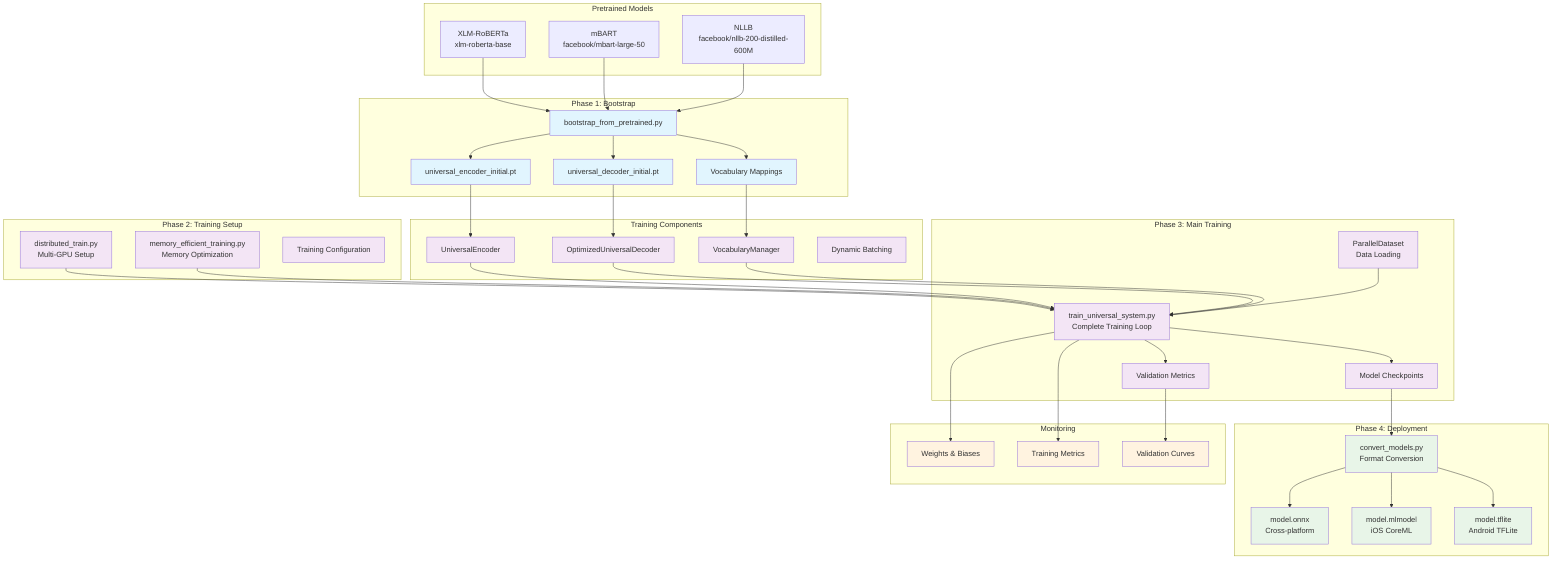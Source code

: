 graph TB
    %% Data Sources
    subgraph "Pretrained Models"
        A1[XLM-RoBERTa<br/>xlm-roberta-base]
        A2[mBART<br/>facebook/mbart-large-50]
        A3[NLLB<br/>facebook/nllb-200-distilled-600M]
    end
    
    %% Bootstrap Phase
    subgraph "Phase 1: Bootstrap"
        B1[bootstrap_from_pretrained.py]
        B2[universal_encoder_initial.pt]
        B3[universal_decoder_initial.pt]
        B4[Vocabulary Mappings]
    end
    
    %% Training Infrastructure
    subgraph "Phase 2: Training Setup"
        C1[distributed_train.py<br/>Multi-GPU Setup]
        C2[memory_efficient_training.py<br/>Memory Optimization]
        C3[Training Configuration]
    end
    
    %% Main Training
    subgraph "Phase 3: Main Training"
        D1[train_universal_system.py<br/>Complete Training Loop]
        D2[ParallelDataset<br/>Data Loading]
        D3[Model Checkpoints]
        D4[Validation Metrics]
    end
    
    %% Model Conversion
    subgraph "Phase 4: Deployment"
        E1[convert_models.py<br/>Format Conversion]
        E2[model.onnx<br/>Cross-platform]
        E3[model.mlmodel<br/>iOS CoreML]
        E4[model.tflite<br/>Android TFLite]
    end
    
    %% Training Components
    subgraph "Training Components"
        F1[UniversalEncoder]
        F2[OptimizedUniversalDecoder]
        F3[VocabularyManager]
        F4[Dynamic Batching]
    end
    
    %% Monitoring & Logging
    subgraph "Monitoring"
        G1[Weights & Biases]
        G2[Training Metrics]
        G3[Validation Curves]
    end
    
    %% Connections - Phase 1
    A1 --> B1
    A2 --> B1
    A3 --> B1
    B1 --> B2
    B1 --> B3
    B1 --> B4
    
    %% Connections - Phase 2
    B2 --> F1
    B3 --> F2
    B4 --> F3
    C1 --> D1
    C2 --> D1
    
    %% Connections - Phase 3
    F1 --> D1
    F2 --> D1
    F3 --> D1
    D2 --> D1
    D1 --> D3
    D1 --> D4
    D1 --> G1
    
    %% Connections - Phase 4
    D3 --> E1
    E1 --> E2
    E1 --> E3
    E1 --> E4
    
    %% Monitoring connections
    D1 --> G2
    D4 --> G3
    
    %% Styling
    classDef bootstrap fill:#e1f5fe
    classDef training fill:#f3e5f5
    classDef conversion fill:#e8f5e8
    classDef monitoring fill:#fff3e0
    
    class B1,B2,B3,B4 bootstrap
    class C1,C2,C3,D1,D2,D3,D4,F1,F2,F3,F4 training
    class E1,E2,E3,E4 conversion
    class G1,G2,G3 monitoring